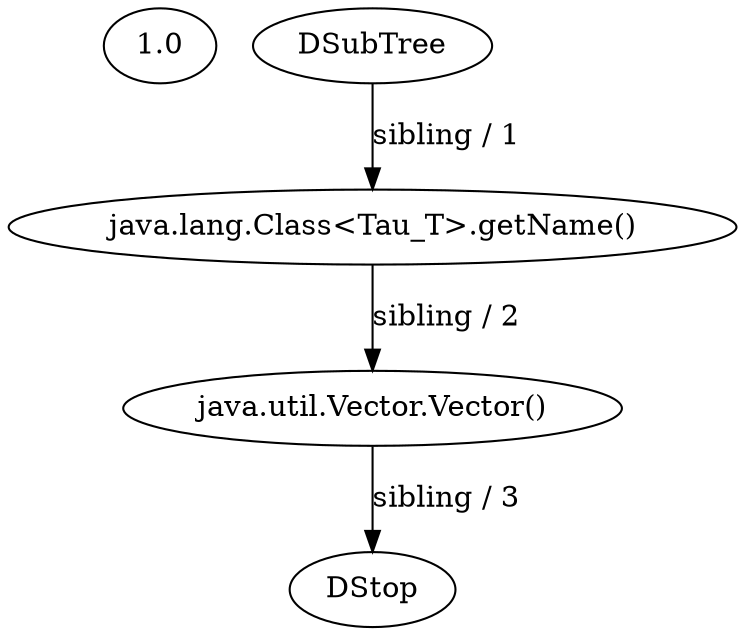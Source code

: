 // Program AST
digraph {
	1.0 [label=1.0]
	0 [label=DSubTree]
	1 [label="java.lang.Class<Tau_T>.getName()"]
	0 -> 1 [label="sibling / 1" constraint=true direction=LR]
	2 [label="java.util.Vector.Vector()"]
	1 -> 2 [label="sibling / 2" constraint=true direction=LR]
	3 [label=DStop]
	2 -> 3 [label="sibling / 3" constraint=true direction=LR]
}
